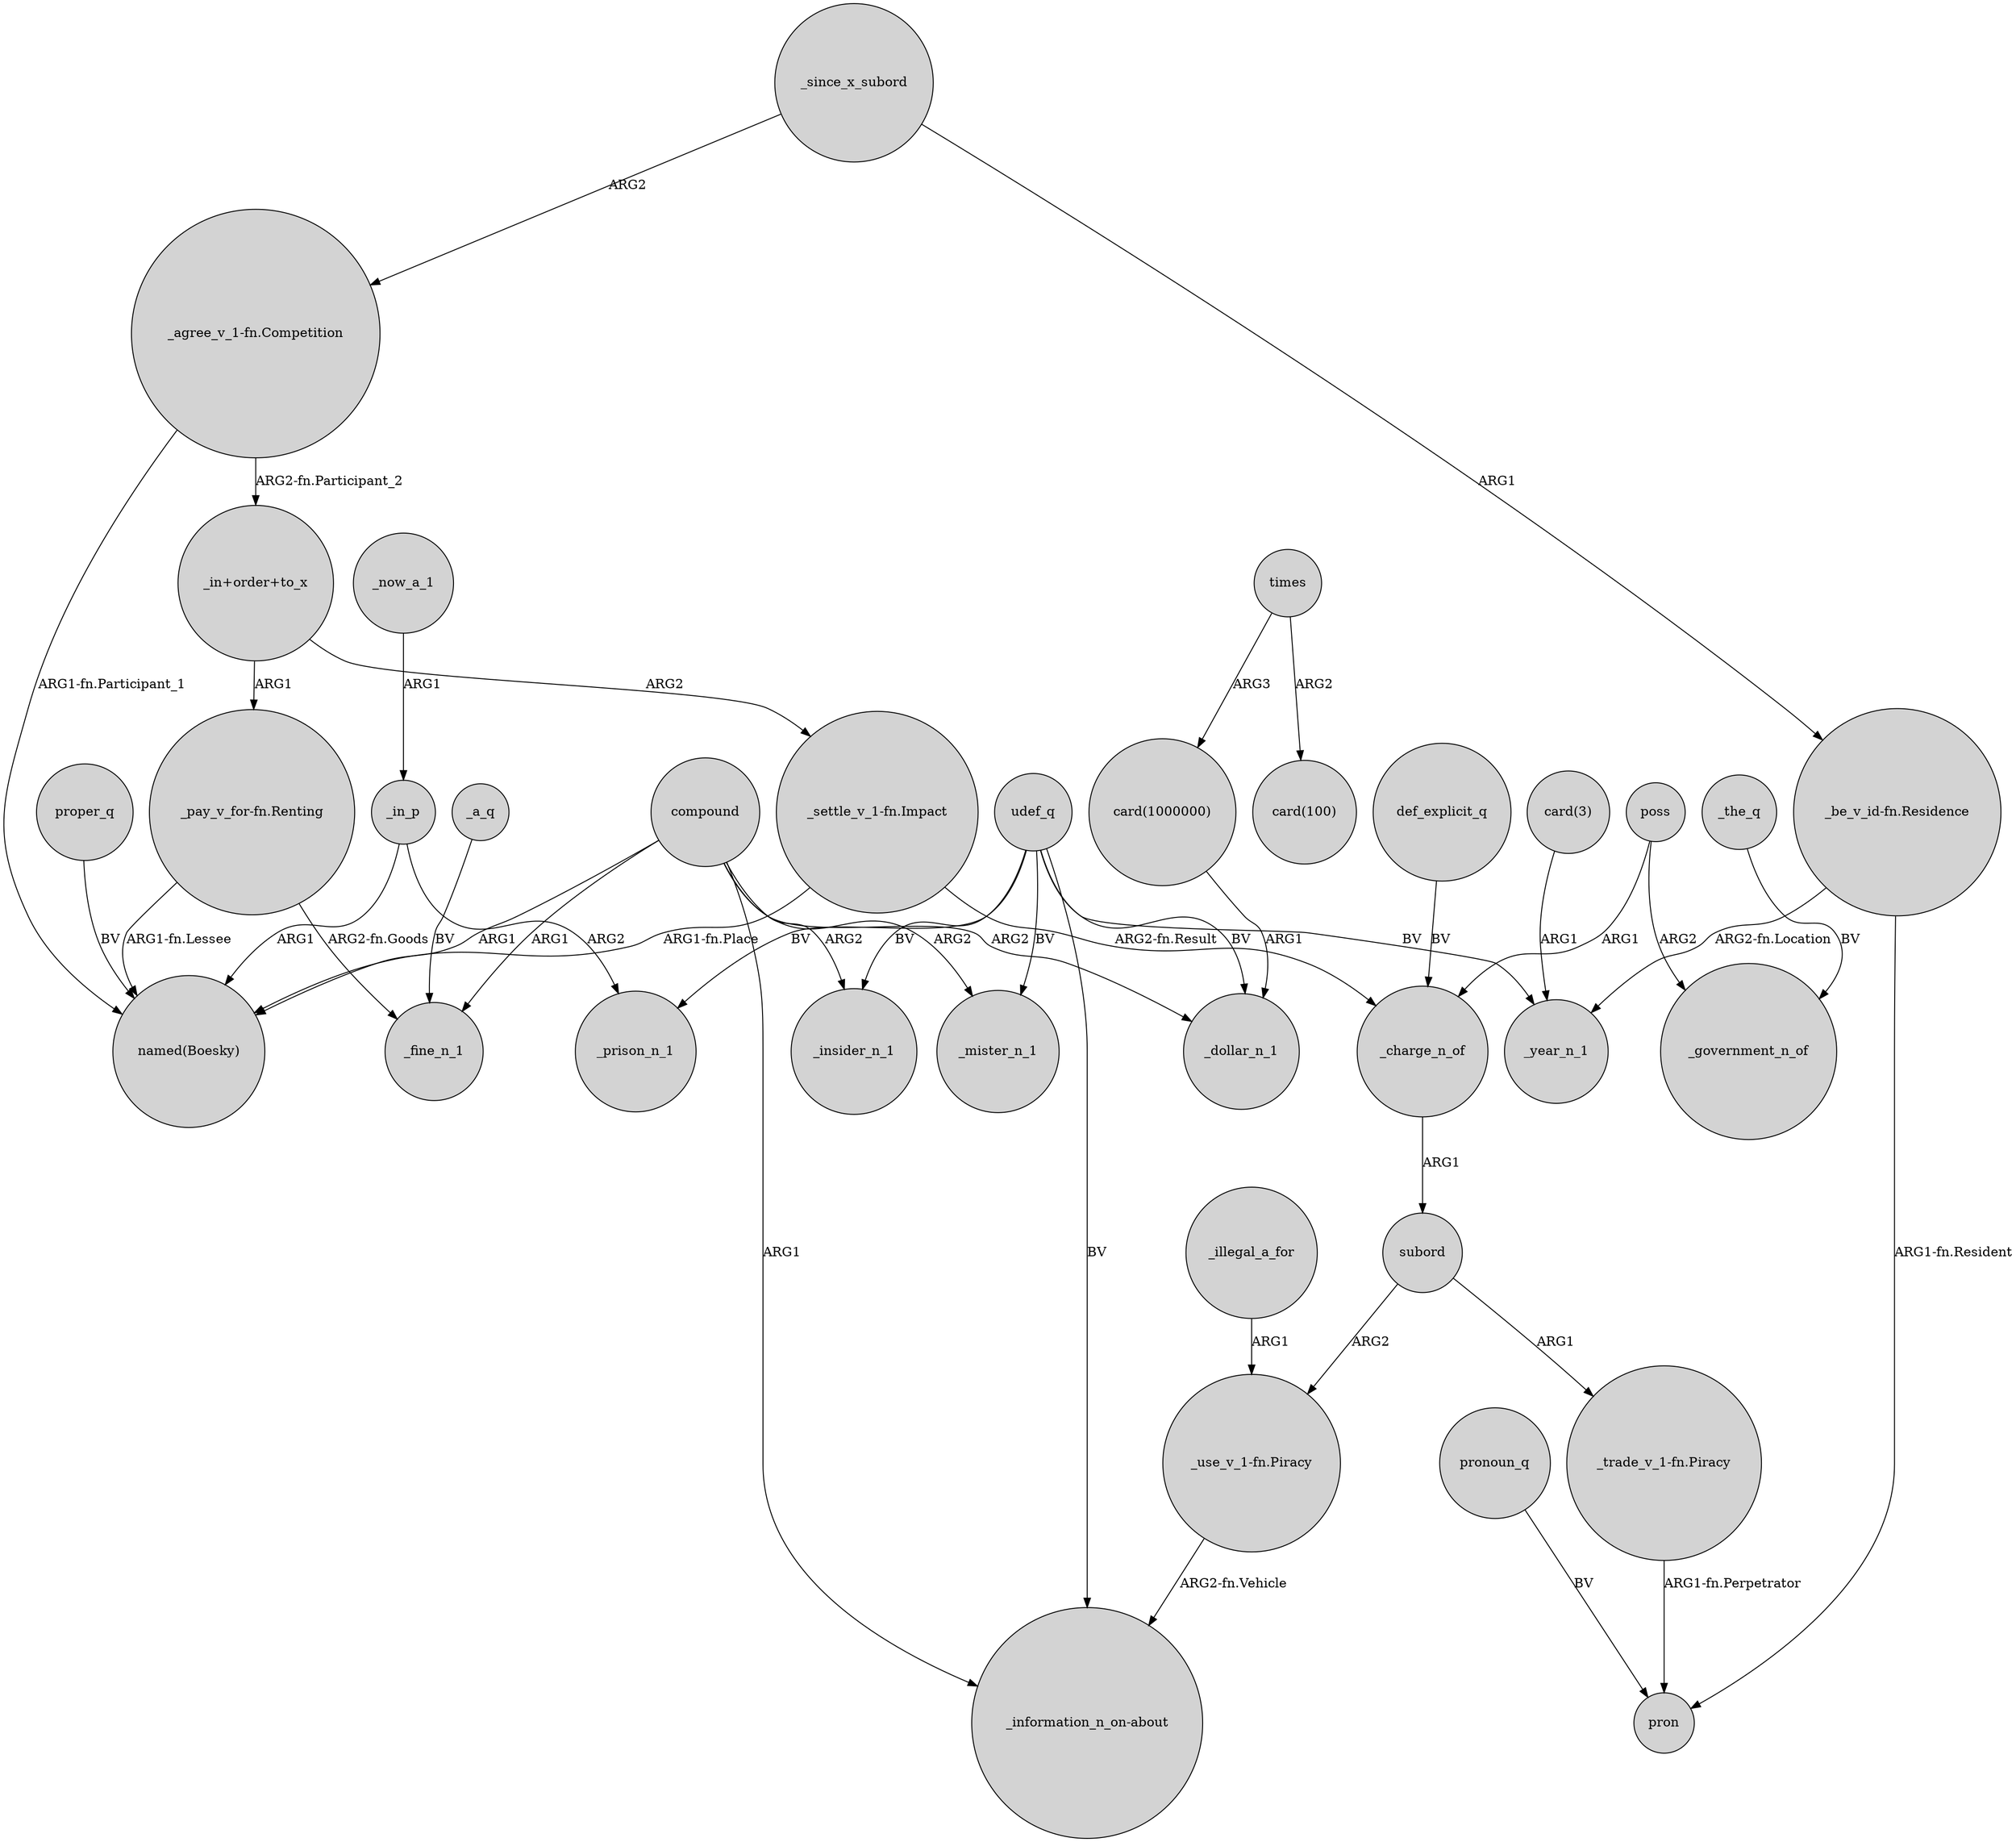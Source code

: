digraph {
	node [shape=circle style=filled]
	compound -> _mister_n_1 [label=ARG2]
	_in_p -> "named(Boesky)" [label=ARG1]
	"_settle_v_1-fn.Impact" -> _charge_n_of [label="ARG2-fn.Result"]
	udef_q -> _prison_n_1 [label=BV]
	udef_q -> "_information_n_on-about" [label=BV]
	subord -> "_trade_v_1-fn.Piracy" [label=ARG1]
	udef_q -> _insider_n_1 [label=BV]
	times -> "card(1000000)" [label=ARG3]
	"_settle_v_1-fn.Impact" -> "named(Boesky)" [label="ARG1-fn.Place"]
	compound -> _dollar_n_1 [label=ARG2]
	"_be_v_id-fn.Residence" -> pron [label="ARG1-fn.Resident"]
	udef_q -> _mister_n_1 [label=BV]
	times -> "card(100)" [label=ARG2]
	_a_q -> _fine_n_1 [label=BV]
	_in_p -> _prison_n_1 [label=ARG2]
	"card(3)" -> _year_n_1 [label=ARG1]
	"_in+order+to_x" -> "_pay_v_for-fn.Renting" [label=ARG1]
	"_be_v_id-fn.Residence" -> _year_n_1 [label="ARG2-fn.Location"]
	pronoun_q -> pron [label=BV]
	"_pay_v_for-fn.Renting" -> _fine_n_1 [label="ARG2-fn.Goods"]
	compound -> _fine_n_1 [label=ARG1]
	compound -> "named(Boesky)" [label=ARG1]
	subord -> "_use_v_1-fn.Piracy" [label=ARG2]
	"_agree_v_1-fn.Competition" -> "named(Boesky)" [label="ARG1-fn.Participant_1"]
	proper_q -> "named(Boesky)" [label=BV]
	udef_q -> _dollar_n_1 [label=BV]
	"_in+order+to_x" -> "_settle_v_1-fn.Impact" [label=ARG2]
	"card(1000000)" -> _dollar_n_1 [label=ARG1]
	"_trade_v_1-fn.Piracy" -> pron [label="ARG1-fn.Perpetrator"]
	_the_q -> _government_n_of [label=BV]
	compound -> "_information_n_on-about" [label=ARG1]
	def_explicit_q -> _charge_n_of [label=BV]
	udef_q -> _year_n_1 [label=BV]
	_since_x_subord -> "_be_v_id-fn.Residence" [label=ARG1]
	"_use_v_1-fn.Piracy" -> "_information_n_on-about" [label="ARG2-fn.Vehicle"]
	_since_x_subord -> "_agree_v_1-fn.Competition" [label=ARG2]
	compound -> _insider_n_1 [label=ARG2]
	poss -> _charge_n_of [label=ARG1]
	_illegal_a_for -> "_use_v_1-fn.Piracy" [label=ARG1]
	"_agree_v_1-fn.Competition" -> "_in+order+to_x" [label="ARG2-fn.Participant_2"]
	_now_a_1 -> _in_p [label=ARG1]
	poss -> _government_n_of [label=ARG2]
	"_pay_v_for-fn.Renting" -> "named(Boesky)" [label="ARG1-fn.Lessee"]
	_charge_n_of -> subord [label=ARG1]
}
